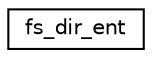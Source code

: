 digraph "Graphical Class Hierarchy"
{
 // LATEX_PDF_SIZE
  edge [fontname="Helvetica",fontsize="10",labelfontname="Helvetica",labelfontsize="10"];
  node [fontname="Helvetica",fontsize="10",shape=record];
  rankdir="LR";
  Node0 [label="fs_dir_ent",height=0.2,width=0.4,color="black", fillcolor="white", style="filled",URL="$structfs__dir__ent.html",tooltip=" "];
}
